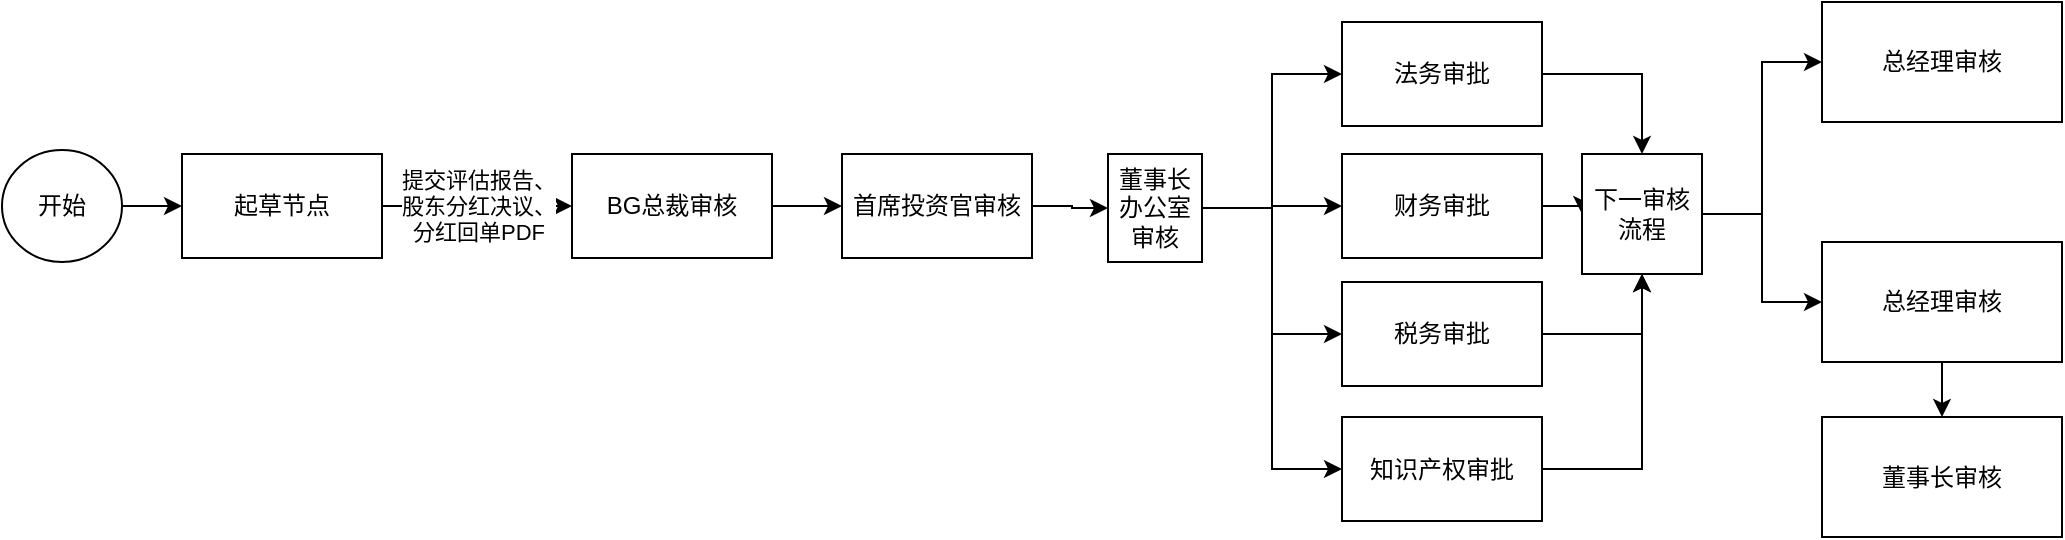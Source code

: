<mxfile version="21.6.3" type="github">
  <diagram name="第 1 页" id="sI3OFL7Fe5A5EuQB-tSg">
    <mxGraphModel dx="1240" dy="725" grid="1" gridSize="10" guides="1" tooltips="1" connect="1" arrows="1" fold="1" page="1" pageScale="1" pageWidth="583" pageHeight="827" math="0" shadow="0">
      <root>
        <mxCell id="0" />
        <mxCell id="1" parent="0" />
        <mxCell id="lZ7HFaREQp_Aib4HBqm--5" value="提交评估报告、&lt;br&gt;股东分红决议、&lt;br&gt;分红回单PDF" style="edgeStyle=orthogonalEdgeStyle;rounded=0;orthogonalLoop=1;jettySize=auto;html=1;" edge="1" parent="1" source="lZ7HFaREQp_Aib4HBqm--1" target="lZ7HFaREQp_Aib4HBqm--4">
          <mxGeometry relative="1" as="geometry" />
        </mxCell>
        <mxCell id="lZ7HFaREQp_Aib4HBqm--1" value="起草节点" style="rounded=0;whiteSpace=wrap;html=1;direction=west;" vertex="1" parent="1">
          <mxGeometry x="120" y="256" width="100" height="52" as="geometry" />
        </mxCell>
        <mxCell id="lZ7HFaREQp_Aib4HBqm--3" value="" style="edgeStyle=orthogonalEdgeStyle;rounded=0;orthogonalLoop=1;jettySize=auto;html=1;" edge="1" parent="1" source="lZ7HFaREQp_Aib4HBqm--2" target="lZ7HFaREQp_Aib4HBqm--1">
          <mxGeometry relative="1" as="geometry" />
        </mxCell>
        <mxCell id="lZ7HFaREQp_Aib4HBqm--2" value="开始" style="ellipse;whiteSpace=wrap;html=1;direction=west;" vertex="1" parent="1">
          <mxGeometry x="30" y="254" width="60" height="56" as="geometry" />
        </mxCell>
        <mxCell id="lZ7HFaREQp_Aib4HBqm--7" value="" style="edgeStyle=orthogonalEdgeStyle;rounded=0;orthogonalLoop=1;jettySize=auto;html=1;" edge="1" parent="1" source="lZ7HFaREQp_Aib4HBqm--4" target="lZ7HFaREQp_Aib4HBqm--6">
          <mxGeometry relative="1" as="geometry" />
        </mxCell>
        <mxCell id="lZ7HFaREQp_Aib4HBqm--4" value="BG总裁审核" style="rounded=0;whiteSpace=wrap;html=1;direction=west;" vertex="1" parent="1">
          <mxGeometry x="315" y="256" width="100" height="52" as="geometry" />
        </mxCell>
        <mxCell id="lZ7HFaREQp_Aib4HBqm--9" value="" style="edgeStyle=orthogonalEdgeStyle;rounded=0;orthogonalLoop=1;jettySize=auto;html=1;" edge="1" parent="1" source="lZ7HFaREQp_Aib4HBqm--6" target="lZ7HFaREQp_Aib4HBqm--8">
          <mxGeometry relative="1" as="geometry" />
        </mxCell>
        <mxCell id="lZ7HFaREQp_Aib4HBqm--6" value="首席投资官审核" style="rounded=0;whiteSpace=wrap;html=1;direction=west;" vertex="1" parent="1">
          <mxGeometry x="450" y="256" width="95" height="52" as="geometry" />
        </mxCell>
        <mxCell id="lZ7HFaREQp_Aib4HBqm--17" style="edgeStyle=orthogonalEdgeStyle;rounded=0;orthogonalLoop=1;jettySize=auto;html=1;entryX=1;entryY=0.5;entryDx=0;entryDy=0;" edge="1" parent="1" source="lZ7HFaREQp_Aib4HBqm--8" target="lZ7HFaREQp_Aib4HBqm--12">
          <mxGeometry relative="1" as="geometry" />
        </mxCell>
        <mxCell id="lZ7HFaREQp_Aib4HBqm--18" style="edgeStyle=orthogonalEdgeStyle;rounded=0;orthogonalLoop=1;jettySize=auto;html=1;entryX=1;entryY=0.5;entryDx=0;entryDy=0;" edge="1" parent="1" source="lZ7HFaREQp_Aib4HBqm--8" target="lZ7HFaREQp_Aib4HBqm--13">
          <mxGeometry relative="1" as="geometry" />
        </mxCell>
        <mxCell id="lZ7HFaREQp_Aib4HBqm--19" style="edgeStyle=orthogonalEdgeStyle;rounded=0;orthogonalLoop=1;jettySize=auto;html=1;entryX=1;entryY=0.5;entryDx=0;entryDy=0;" edge="1" parent="1" source="lZ7HFaREQp_Aib4HBqm--8" target="lZ7HFaREQp_Aib4HBqm--14">
          <mxGeometry relative="1" as="geometry" />
        </mxCell>
        <mxCell id="lZ7HFaREQp_Aib4HBqm--20" style="edgeStyle=orthogonalEdgeStyle;rounded=0;orthogonalLoop=1;jettySize=auto;html=1;entryX=1;entryY=0.5;entryDx=0;entryDy=0;" edge="1" parent="1" source="lZ7HFaREQp_Aib4HBqm--8" target="lZ7HFaREQp_Aib4HBqm--15">
          <mxGeometry relative="1" as="geometry" />
        </mxCell>
        <mxCell id="lZ7HFaREQp_Aib4HBqm--8" value="董事长办公室审核" style="rounded=0;whiteSpace=wrap;html=1;direction=west;" vertex="1" parent="1">
          <mxGeometry x="583" y="256" width="47" height="54" as="geometry" />
        </mxCell>
        <mxCell id="lZ7HFaREQp_Aib4HBqm--24" style="edgeStyle=orthogonalEdgeStyle;rounded=0;orthogonalLoop=1;jettySize=auto;html=1;" edge="1" parent="1" source="lZ7HFaREQp_Aib4HBqm--12" target="lZ7HFaREQp_Aib4HBqm--22">
          <mxGeometry relative="1" as="geometry" />
        </mxCell>
        <mxCell id="lZ7HFaREQp_Aib4HBqm--12" value="法务审批&lt;br&gt;" style="rounded=0;whiteSpace=wrap;html=1;direction=west;" vertex="1" parent="1">
          <mxGeometry x="700" y="190" width="100" height="52" as="geometry" />
        </mxCell>
        <mxCell id="lZ7HFaREQp_Aib4HBqm--23" value="" style="edgeStyle=orthogonalEdgeStyle;rounded=0;orthogonalLoop=1;jettySize=auto;html=1;" edge="1" parent="1" source="lZ7HFaREQp_Aib4HBqm--13" target="lZ7HFaREQp_Aib4HBqm--22">
          <mxGeometry relative="1" as="geometry" />
        </mxCell>
        <mxCell id="lZ7HFaREQp_Aib4HBqm--13" value="财务审批" style="rounded=0;whiteSpace=wrap;html=1;direction=west;" vertex="1" parent="1">
          <mxGeometry x="700" y="256" width="100" height="52" as="geometry" />
        </mxCell>
        <mxCell id="lZ7HFaREQp_Aib4HBqm--25" style="edgeStyle=orthogonalEdgeStyle;rounded=0;orthogonalLoop=1;jettySize=auto;html=1;entryX=0.5;entryY=1;entryDx=0;entryDy=0;" edge="1" parent="1" source="lZ7HFaREQp_Aib4HBqm--14" target="lZ7HFaREQp_Aib4HBqm--22">
          <mxGeometry relative="1" as="geometry" />
        </mxCell>
        <mxCell id="lZ7HFaREQp_Aib4HBqm--14" value="税务审批" style="rounded=0;whiteSpace=wrap;html=1;direction=west;" vertex="1" parent="1">
          <mxGeometry x="700" y="320" width="100" height="52" as="geometry" />
        </mxCell>
        <mxCell id="lZ7HFaREQp_Aib4HBqm--26" style="edgeStyle=orthogonalEdgeStyle;rounded=0;orthogonalLoop=1;jettySize=auto;html=1;entryX=0.5;entryY=1;entryDx=0;entryDy=0;" edge="1" parent="1" source="lZ7HFaREQp_Aib4HBqm--15" target="lZ7HFaREQp_Aib4HBqm--22">
          <mxGeometry relative="1" as="geometry" />
        </mxCell>
        <mxCell id="lZ7HFaREQp_Aib4HBqm--15" value="知识产权审批" style="rounded=0;whiteSpace=wrap;html=1;direction=west;" vertex="1" parent="1">
          <mxGeometry x="700" y="387.5" width="100" height="52" as="geometry" />
        </mxCell>
        <mxCell id="lZ7HFaREQp_Aib4HBqm--21" value="总经理审核" style="rounded=0;whiteSpace=wrap;html=1;" vertex="1" parent="1">
          <mxGeometry x="940" y="180" width="120" height="60" as="geometry" />
        </mxCell>
        <mxCell id="lZ7HFaREQp_Aib4HBqm--30" style="edgeStyle=orthogonalEdgeStyle;rounded=0;orthogonalLoop=1;jettySize=auto;html=1;entryX=0;entryY=0.5;entryDx=0;entryDy=0;" edge="1" parent="1" source="lZ7HFaREQp_Aib4HBqm--22" target="lZ7HFaREQp_Aib4HBqm--21">
          <mxGeometry relative="1" as="geometry" />
        </mxCell>
        <mxCell id="lZ7HFaREQp_Aib4HBqm--33" style="edgeStyle=orthogonalEdgeStyle;rounded=0;orthogonalLoop=1;jettySize=auto;html=1;" edge="1" parent="1" source="lZ7HFaREQp_Aib4HBqm--22" target="lZ7HFaREQp_Aib4HBqm--31">
          <mxGeometry relative="1" as="geometry" />
        </mxCell>
        <mxCell id="lZ7HFaREQp_Aib4HBqm--22" value="下一审核流程" style="rounded=0;whiteSpace=wrap;html=1;" vertex="1" parent="1">
          <mxGeometry x="820" y="256" width="60" height="60" as="geometry" />
        </mxCell>
        <mxCell id="lZ7HFaREQp_Aib4HBqm--34" value="" style="edgeStyle=orthogonalEdgeStyle;rounded=0;orthogonalLoop=1;jettySize=auto;html=1;" edge="1" parent="1" source="lZ7HFaREQp_Aib4HBqm--31" target="lZ7HFaREQp_Aib4HBqm--32">
          <mxGeometry relative="1" as="geometry" />
        </mxCell>
        <mxCell id="lZ7HFaREQp_Aib4HBqm--31" value="总经理审核" style="rounded=0;whiteSpace=wrap;html=1;" vertex="1" parent="1">
          <mxGeometry x="940" y="300" width="120" height="60" as="geometry" />
        </mxCell>
        <mxCell id="lZ7HFaREQp_Aib4HBqm--32" value="董事长审核" style="rounded=0;whiteSpace=wrap;html=1;" vertex="1" parent="1">
          <mxGeometry x="940" y="387.5" width="120" height="60" as="geometry" />
        </mxCell>
      </root>
    </mxGraphModel>
  </diagram>
</mxfile>
